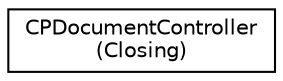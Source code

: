 digraph "Graphical Class Hierarchy"
{
  edge [fontname="Helvetica",fontsize="10",labelfontname="Helvetica",labelfontsize="10"];
  node [fontname="Helvetica",fontsize="10",shape=record];
  rankdir="LR";
  Node1 [label="CPDocumentController\l(Closing)",height=0.2,width=0.4,color="black", fillcolor="white", style="filled",URL="$category_c_p_document_controller_07_closing_08.html"];
}
